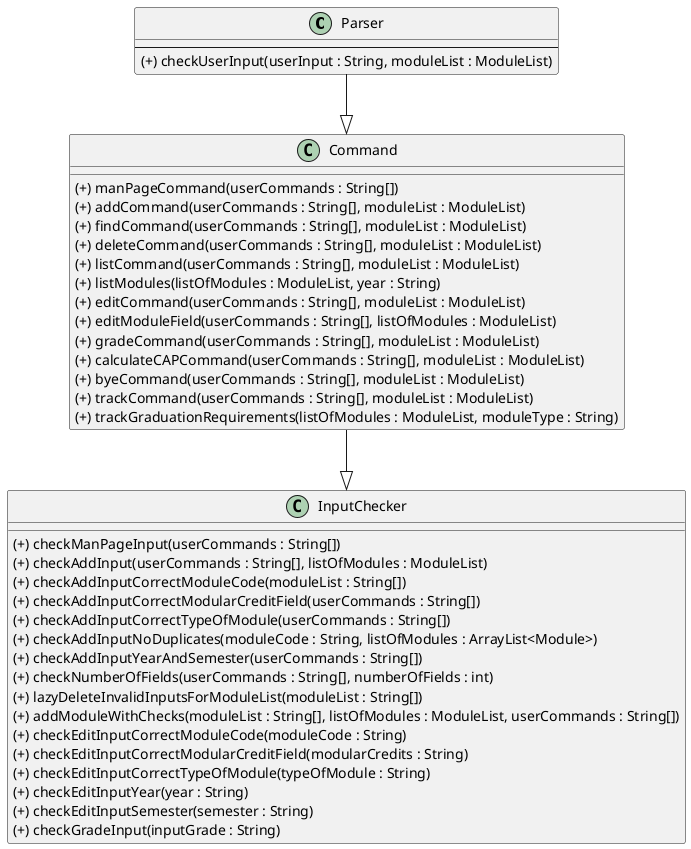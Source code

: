 @startuml
'https://plantuml.com/class-diagram

interface Parser


class Parser {
--
(+) checkUserInput(userInput : String, moduleList : ModuleList)
}

Parser --|> Command

class Command {
__
(+) manPageCommand(userCommands : String[])
(+) addCommand(userCommands : String[], moduleList : ModuleList)
(+) findCommand(userCommands : String[], moduleList : ModuleList)
(+) deleteCommand(userCommands : String[], moduleList : ModuleList)
(+) listCommand(userCommands : String[], moduleList : ModuleList)
(+) listModules(listOfModules : ModuleList, year : String)
(+) editCommand(userCommands : String[], moduleList : ModuleList)
(+) editModuleField(userCommands : String[], listOfModules : ModuleList)
(+) gradeCommand(userCommands : String[], moduleList : ModuleList)
(+) calculateCAPCommand(userCommands : String[], moduleList : ModuleList)
(+) byeCommand(userCommands : String[], moduleList : ModuleList)
(+) trackCommand(userCommands : String[], moduleList : ModuleList)
(+) trackGraduationRequirements(listOfModules : ModuleList, moduleType : String)
}

Command --|> InputChecker

class InputChecker {
__
(+) checkManPageInput(userCommands : String[])
(+) checkAddInput(userCommands : String[], listOfModules : ModuleList)
(+) checkAddInputCorrectModuleCode(moduleList : String[])
(+) checkAddInputCorrectModularCreditField(userCommands : String[])
(+) checkAddInputCorrectTypeOfModule(userCommands : String[])
(+) checkAddInputNoDuplicates(moduleCode : String, listOfModules : ArrayList<Module>)
(+) checkAddInputYearAndSemester(userCommands : String[])
(+) checkNumberOfFields(userCommands : String[], numberOfFields : int)
(+) lazyDeleteInvalidInputsForModuleList(moduleList : String[])
(+) addModuleWithChecks(moduleList : String[], listOfModules : ModuleList, userCommands : String[])
(+) checkEditInputCorrectModuleCode(moduleCode : String)
(+) checkEditInputCorrectModularCreditField(modularCredits : String)
(+) checkEditInputCorrectTypeOfModule(typeOfModule : String)
(+) checkEditInputYear(year : String)
(+) checkEditInputSemester(semester : String)
(+) checkGradeInput(inputGrade : String)
}

@enduml
